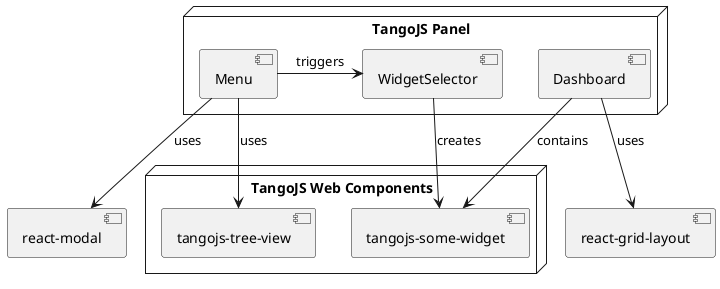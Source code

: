 @startuml

top to bottom direction

node "TangoJS Panel" {

  component Dashboard as DB
  component WidgetSelector as WS
  component Menu as MENU
}

node "TangoJS Web Components" {

  component "tangojs-tree-view" as TREE
  component "tangojs-some-widget" as WIDGETS
}

component "react-grid-layout" as RGL
component "react-modal" as MODAL

DB --> RGL : uses

DB --> WIDGETS : contains

WS --> WIDGETS : creates

MENU --> MODAL : uses

MENU --> TREE : uses

MENU -> WS : triggers

@enduml
